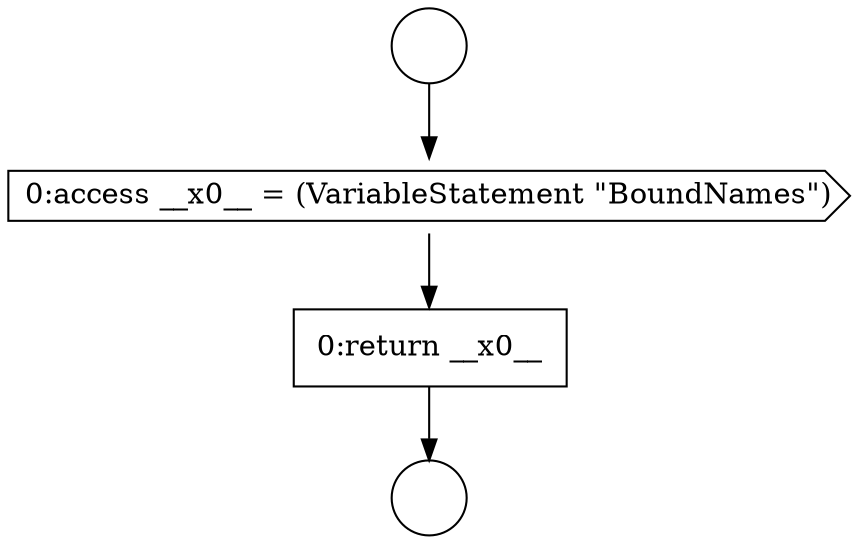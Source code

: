 digraph {
  node9677 [shape=circle label=" " color="black" fillcolor="white" style=filled]
  node9679 [shape=cds, label=<<font color="black">0:access __x0__ = (VariableStatement &quot;BoundNames&quot;)</font>> color="black" fillcolor="white" style=filled]
  node9680 [shape=none, margin=0, label=<<font color="black">
    <table border="0" cellborder="1" cellspacing="0" cellpadding="10">
      <tr><td align="left">0:return __x0__</td></tr>
    </table>
  </font>> color="black" fillcolor="white" style=filled]
  node9678 [shape=circle label=" " color="black" fillcolor="white" style=filled]
  node9677 -> node9679 [ color="black"]
  node9679 -> node9680 [ color="black"]
  node9680 -> node9678 [ color="black"]
}
